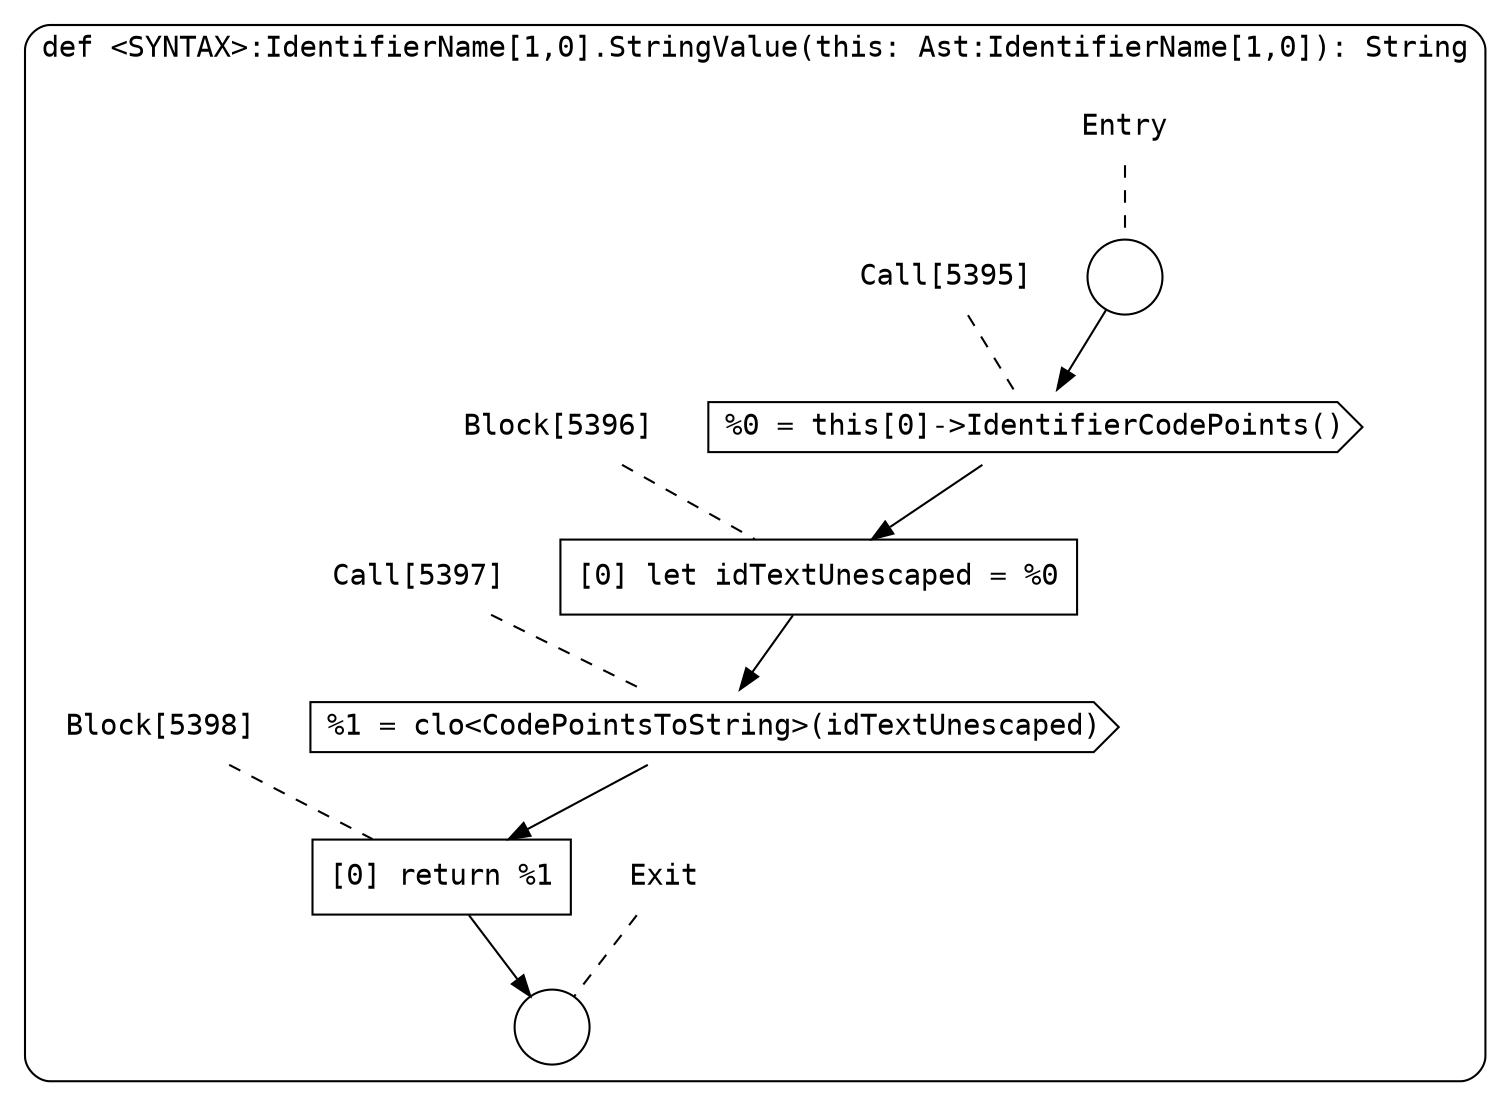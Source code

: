 digraph {
  graph [fontname = "Consolas"]
  node [fontname = "Consolas"]
  edge [fontname = "Consolas"]
  subgraph cluster1187 {
    label = "def <SYNTAX>:IdentifierName[1,0].StringValue(this: Ast:IdentifierName[1,0]): String"
    style = rounded
    cluster1187_entry_name [shape=none, label=<<font color="black">Entry</font>>]
    cluster1187_entry_name -> cluster1187_entry [arrowhead=none, color="black", style=dashed]
    cluster1187_entry [shape=circle label=" " color="black" fillcolor="white" style=filled]
    cluster1187_entry -> node5395 [color="black"]
    cluster1187_exit_name [shape=none, label=<<font color="black">Exit</font>>]
    cluster1187_exit_name -> cluster1187_exit [arrowhead=none, color="black", style=dashed]
    cluster1187_exit [shape=circle label=" " color="black" fillcolor="white" style=filled]
    node5395_name [shape=none, label=<<font color="black">Call[5395]</font>>]
    node5395_name -> node5395 [arrowhead=none, color="black", style=dashed]
    node5395 [shape=cds, label=<<font color="black">%0 = this[0]-&gt;IdentifierCodePoints()</font>> color="black" fillcolor="white", style=filled]
    node5395 -> node5396 [color="black"]
    node5396_name [shape=none, label=<<font color="black">Block[5396]</font>>]
    node5396_name -> node5396 [arrowhead=none, color="black", style=dashed]
    node5396 [shape=box, label=<<font color="black">[0] let idTextUnescaped = %0<BR ALIGN="LEFT"/></font>> color="black" fillcolor="white", style=filled]
    node5396 -> node5397 [color="black"]
    node5397_name [shape=none, label=<<font color="black">Call[5397]</font>>]
    node5397_name -> node5397 [arrowhead=none, color="black", style=dashed]
    node5397 [shape=cds, label=<<font color="black">%1 = clo&lt;CodePointsToString&gt;(idTextUnescaped)</font>> color="black" fillcolor="white", style=filled]
    node5397 -> node5398 [color="black"]
    node5398_name [shape=none, label=<<font color="black">Block[5398]</font>>]
    node5398_name -> node5398 [arrowhead=none, color="black", style=dashed]
    node5398 [shape=box, label=<<font color="black">[0] return %1<BR ALIGN="LEFT"/></font>> color="black" fillcolor="white", style=filled]
    node5398 -> cluster1187_exit [color="black"]
  }
}
